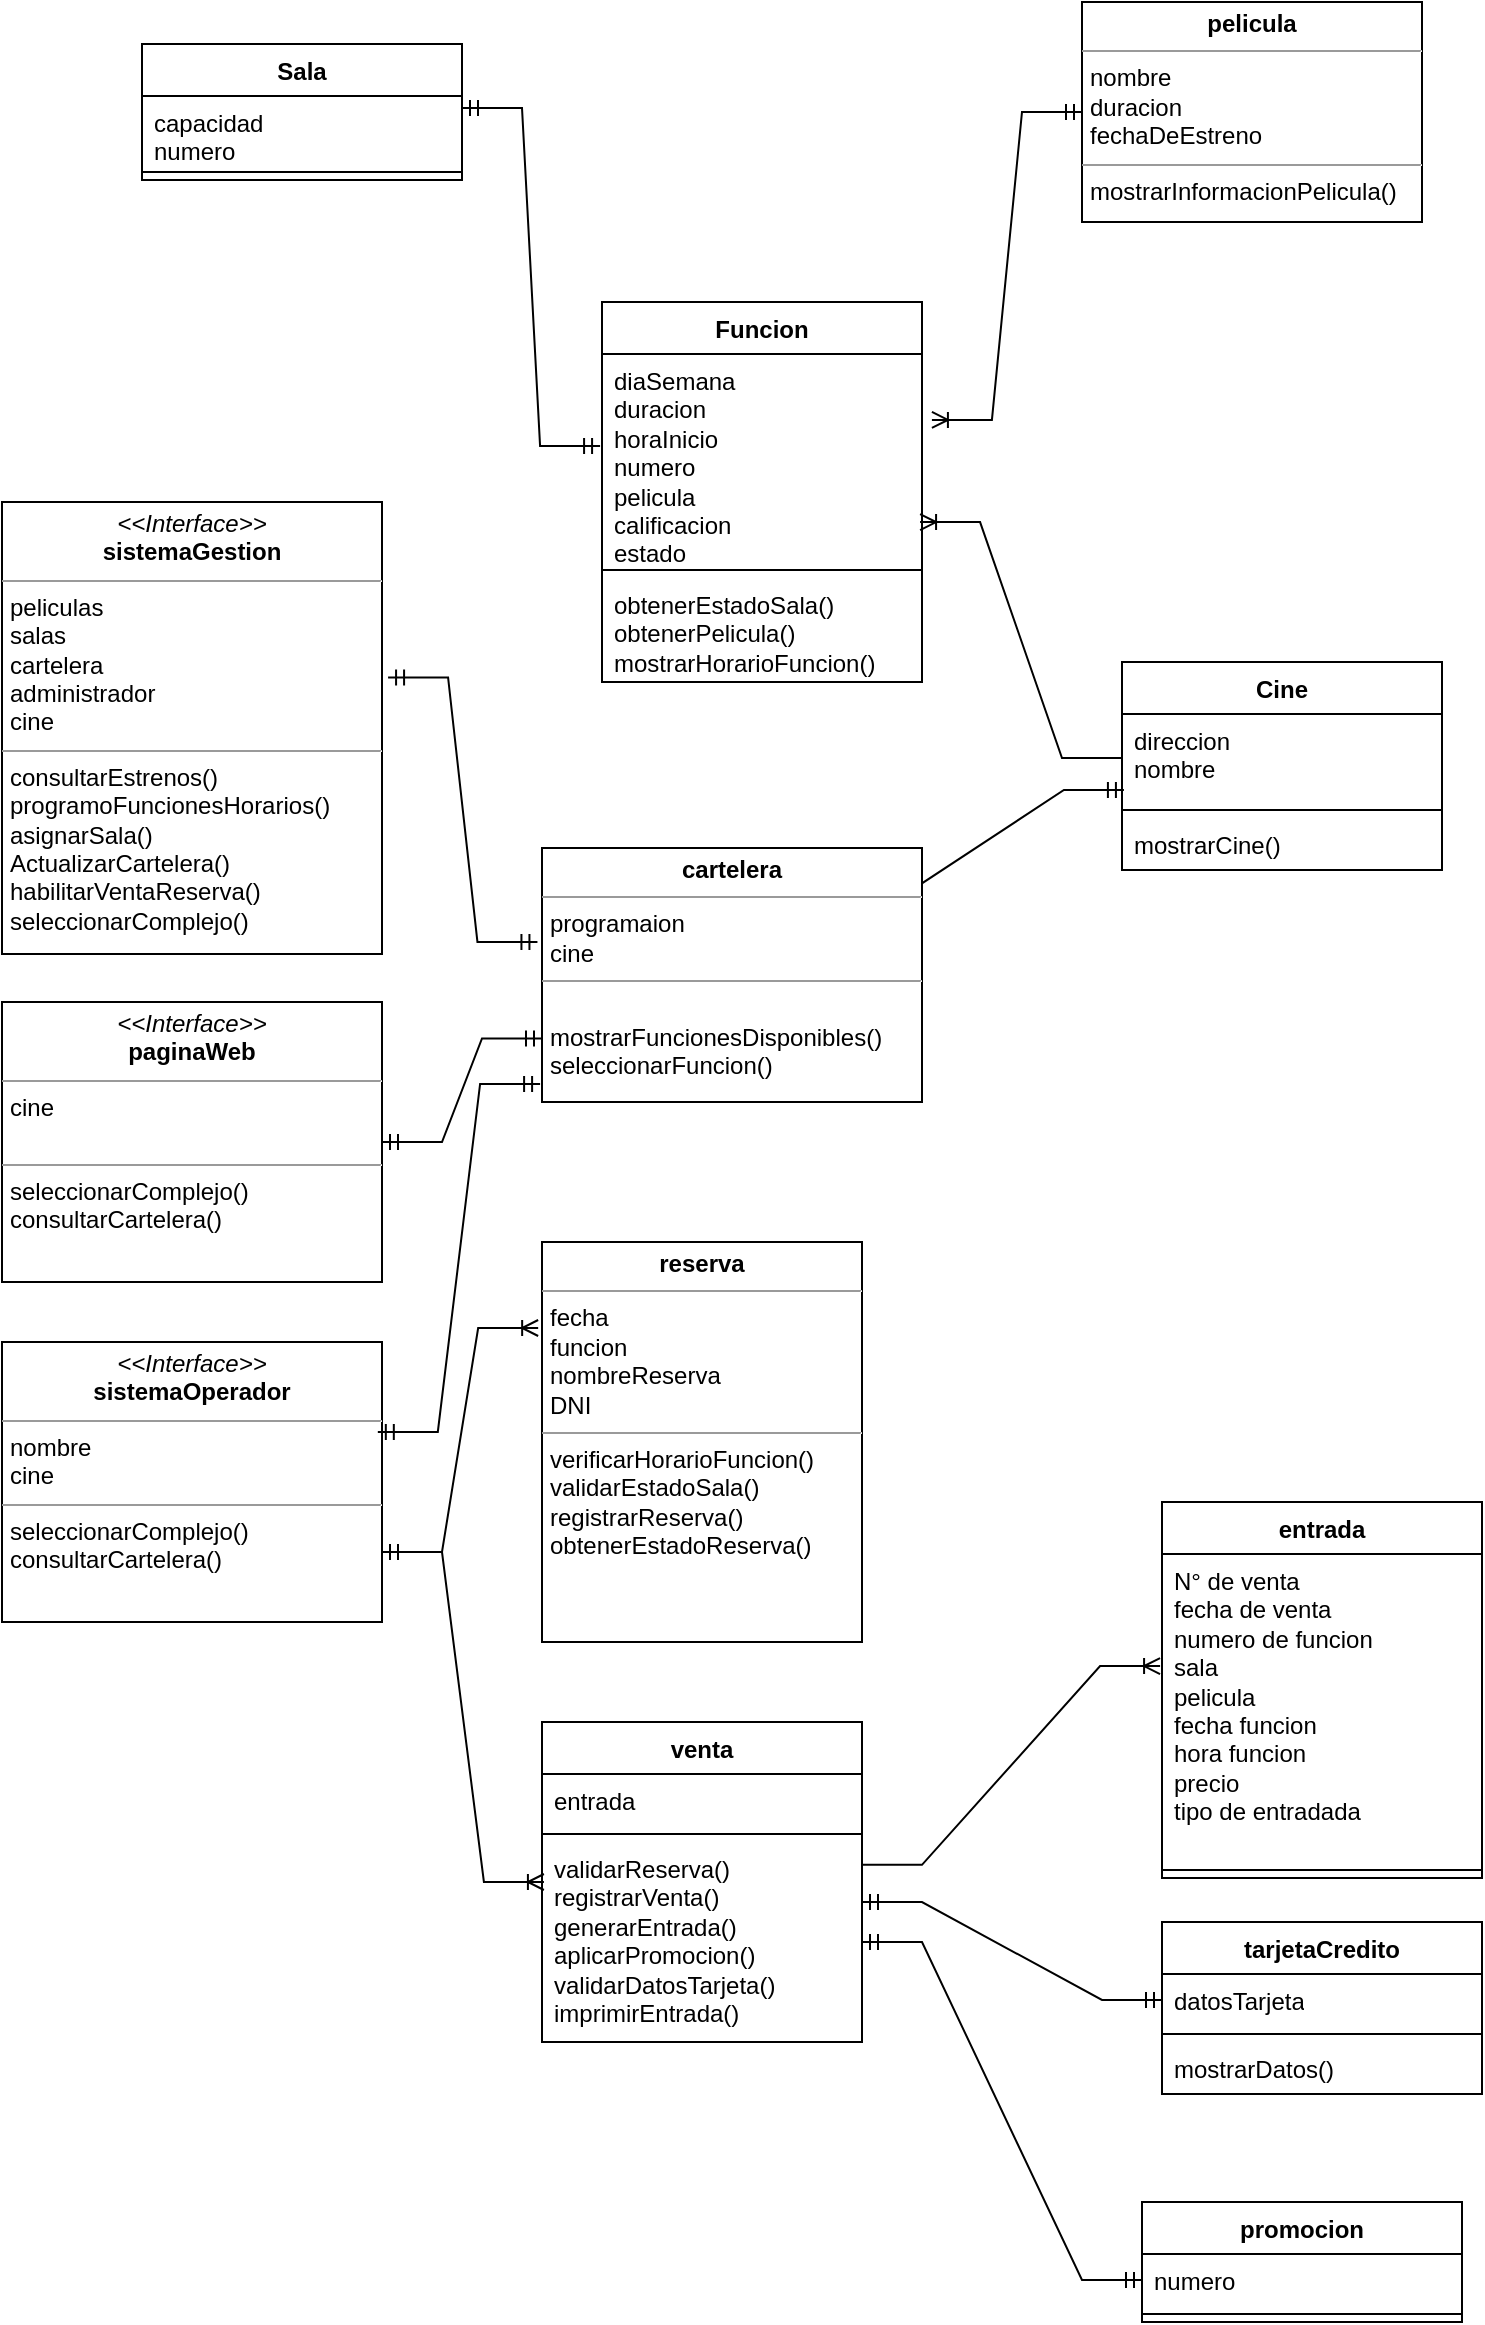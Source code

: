 <mxfile version="22.0.4" type="github">
  <diagram id="C5RBs43oDa-KdzZeNtuy" name="Page-1">
    <mxGraphModel dx="821" dy="446" grid="1" gridSize="10" guides="1" tooltips="1" connect="1" arrows="1" fold="1" page="1" pageScale="1" pageWidth="827" pageHeight="1169" math="0" shadow="0">
      <root>
        <mxCell id="WIyWlLk6GJQsqaUBKTNV-0" />
        <mxCell id="WIyWlLk6GJQsqaUBKTNV-1" parent="WIyWlLk6GJQsqaUBKTNV-0" />
        <mxCell id="b3_hu7Dlvn5-u5ag5Mb8-0" value="Funcion" style="swimlane;fontStyle=1;align=center;verticalAlign=top;childLayout=stackLayout;horizontal=1;startSize=26;horizontalStack=0;resizeParent=1;resizeParentMax=0;resizeLast=0;collapsible=1;marginBottom=0;whiteSpace=wrap;html=1;" vertex="1" parent="WIyWlLk6GJQsqaUBKTNV-1">
          <mxGeometry x="310" y="440" width="160" height="190" as="geometry" />
        </mxCell>
        <mxCell id="b3_hu7Dlvn5-u5ag5Mb8-1" value="diaSemana&lt;br&gt;duracion&lt;br&gt;horaInicio&lt;br&gt;numero&lt;br&gt;pelicula&lt;br&gt;calificacion&lt;br&gt;estado" style="text;strokeColor=none;fillColor=none;align=left;verticalAlign=top;spacingLeft=4;spacingRight=4;overflow=hidden;rotatable=0;points=[[0,0.5],[1,0.5]];portConstraint=eastwest;whiteSpace=wrap;html=1;" vertex="1" parent="b3_hu7Dlvn5-u5ag5Mb8-0">
          <mxGeometry y="26" width="160" height="104" as="geometry" />
        </mxCell>
        <mxCell id="b3_hu7Dlvn5-u5ag5Mb8-2" value="" style="line;strokeWidth=1;fillColor=none;align=left;verticalAlign=middle;spacingTop=-1;spacingLeft=3;spacingRight=3;rotatable=0;labelPosition=right;points=[];portConstraint=eastwest;strokeColor=inherit;" vertex="1" parent="b3_hu7Dlvn5-u5ag5Mb8-0">
          <mxGeometry y="130" width="160" height="8" as="geometry" />
        </mxCell>
        <mxCell id="b3_hu7Dlvn5-u5ag5Mb8-3" value="obtenerEstadoSala()&lt;br&gt;obtenerPelicula()&lt;br&gt;mostrarHorarioFuncion()" style="text;strokeColor=none;fillColor=none;align=left;verticalAlign=top;spacingLeft=4;spacingRight=4;overflow=hidden;rotatable=0;points=[[0,0.5],[1,0.5]];portConstraint=eastwest;whiteSpace=wrap;html=1;" vertex="1" parent="b3_hu7Dlvn5-u5ag5Mb8-0">
          <mxGeometry y="138" width="160" height="52" as="geometry" />
        </mxCell>
        <mxCell id="b3_hu7Dlvn5-u5ag5Mb8-4" value="&lt;p style=&quot;margin:0px;margin-top:4px;text-align:center;&quot;&gt;&lt;b&gt;pelicula&lt;/b&gt;&lt;/p&gt;&lt;hr size=&quot;1&quot;&gt;&lt;p style=&quot;margin:0px;margin-left:4px;&quot;&gt;nombre&lt;/p&gt;&lt;p style=&quot;margin:0px;margin-left:4px;&quot;&gt;duracion&lt;/p&gt;&lt;p style=&quot;margin:0px;margin-left:4px;&quot;&gt;fechaDeEstreno&lt;/p&gt;&lt;hr size=&quot;1&quot;&gt;&lt;p style=&quot;margin:0px;margin-left:4px;&quot;&gt;mostrarInformacionPelicula()&lt;/p&gt;" style="verticalAlign=top;align=left;overflow=fill;fontSize=12;fontFamily=Helvetica;html=1;whiteSpace=wrap;" vertex="1" parent="WIyWlLk6GJQsqaUBKTNV-1">
          <mxGeometry x="550" y="290" width="170" height="110" as="geometry" />
        </mxCell>
        <mxCell id="b3_hu7Dlvn5-u5ag5Mb8-5" value="Sala" style="swimlane;fontStyle=1;align=center;verticalAlign=top;childLayout=stackLayout;horizontal=1;startSize=26;horizontalStack=0;resizeParent=1;resizeParentMax=0;resizeLast=0;collapsible=1;marginBottom=0;whiteSpace=wrap;html=1;" vertex="1" parent="WIyWlLk6GJQsqaUBKTNV-1">
          <mxGeometry x="80" y="311" width="160" height="68" as="geometry" />
        </mxCell>
        <mxCell id="b3_hu7Dlvn5-u5ag5Mb8-6" value="capacidad&lt;br&gt;numero" style="text;strokeColor=none;fillColor=none;align=left;verticalAlign=top;spacingLeft=4;spacingRight=4;overflow=hidden;rotatable=0;points=[[0,0.5],[1,0.5]];portConstraint=eastwest;whiteSpace=wrap;html=1;" vertex="1" parent="b3_hu7Dlvn5-u5ag5Mb8-5">
          <mxGeometry y="26" width="160" height="34" as="geometry" />
        </mxCell>
        <mxCell id="b3_hu7Dlvn5-u5ag5Mb8-7" value="" style="line;strokeWidth=1;fillColor=none;align=left;verticalAlign=middle;spacingTop=-1;spacingLeft=3;spacingRight=3;rotatable=0;labelPosition=right;points=[];portConstraint=eastwest;strokeColor=inherit;" vertex="1" parent="b3_hu7Dlvn5-u5ag5Mb8-5">
          <mxGeometry y="60" width="160" height="8" as="geometry" />
        </mxCell>
        <mxCell id="b3_hu7Dlvn5-u5ag5Mb8-9" value="" style="edgeStyle=entityRelationEdgeStyle;fontSize=12;html=1;endArrow=ERoneToMany;startArrow=ERmandOne;rounded=0;entryX=1.031;entryY=0.317;entryDx=0;entryDy=0;entryPerimeter=0;exitX=0;exitY=0.5;exitDx=0;exitDy=0;" edge="1" parent="WIyWlLk6GJQsqaUBKTNV-1" source="b3_hu7Dlvn5-u5ag5Mb8-4" target="b3_hu7Dlvn5-u5ag5Mb8-1">
          <mxGeometry width="100" height="100" relative="1" as="geometry">
            <mxPoint x="720" y="330" as="sourcePoint" />
            <mxPoint x="660" y="478.984" as="targetPoint" />
          </mxGeometry>
        </mxCell>
        <mxCell id="b3_hu7Dlvn5-u5ag5Mb8-10" value="" style="edgeStyle=entityRelationEdgeStyle;fontSize=12;html=1;endArrow=ERmandOne;startArrow=ERmandOne;rounded=0;entryX=-0.006;entryY=0.442;entryDx=0;entryDy=0;entryPerimeter=0;exitX=1;exitY=0.176;exitDx=0;exitDy=0;exitPerimeter=0;" edge="1" parent="WIyWlLk6GJQsqaUBKTNV-1" source="b3_hu7Dlvn5-u5ag5Mb8-6" target="b3_hu7Dlvn5-u5ag5Mb8-1">
          <mxGeometry width="100" height="100" relative="1" as="geometry">
            <mxPoint x="190" y="600" as="sourcePoint" />
            <mxPoint x="290" y="500" as="targetPoint" />
          </mxGeometry>
        </mxCell>
        <mxCell id="b3_hu7Dlvn5-u5ag5Mb8-11" value="Cine" style="swimlane;fontStyle=1;align=center;verticalAlign=top;childLayout=stackLayout;horizontal=1;startSize=26;horizontalStack=0;resizeParent=1;resizeParentMax=0;resizeLast=0;collapsible=1;marginBottom=0;whiteSpace=wrap;html=1;" vertex="1" parent="WIyWlLk6GJQsqaUBKTNV-1">
          <mxGeometry x="570" y="620" width="160" height="104" as="geometry" />
        </mxCell>
        <mxCell id="b3_hu7Dlvn5-u5ag5Mb8-12" value="direccion&lt;br&gt;nombre" style="text;strokeColor=none;fillColor=none;align=left;verticalAlign=top;spacingLeft=4;spacingRight=4;overflow=hidden;rotatable=0;points=[[0,0.5],[1,0.5]];portConstraint=eastwest;whiteSpace=wrap;html=1;" vertex="1" parent="b3_hu7Dlvn5-u5ag5Mb8-11">
          <mxGeometry y="26" width="160" height="44" as="geometry" />
        </mxCell>
        <mxCell id="b3_hu7Dlvn5-u5ag5Mb8-13" value="" style="line;strokeWidth=1;fillColor=none;align=left;verticalAlign=middle;spacingTop=-1;spacingLeft=3;spacingRight=3;rotatable=0;labelPosition=right;points=[];portConstraint=eastwest;strokeColor=inherit;" vertex="1" parent="b3_hu7Dlvn5-u5ag5Mb8-11">
          <mxGeometry y="70" width="160" height="8" as="geometry" />
        </mxCell>
        <mxCell id="b3_hu7Dlvn5-u5ag5Mb8-14" value="mostrarCine()" style="text;strokeColor=none;fillColor=none;align=left;verticalAlign=top;spacingLeft=4;spacingRight=4;overflow=hidden;rotatable=0;points=[[0,0.5],[1,0.5]];portConstraint=eastwest;whiteSpace=wrap;html=1;" vertex="1" parent="b3_hu7Dlvn5-u5ag5Mb8-11">
          <mxGeometry y="78" width="160" height="26" as="geometry" />
        </mxCell>
        <mxCell id="b3_hu7Dlvn5-u5ag5Mb8-15" value="" style="edgeStyle=entityRelationEdgeStyle;fontSize=12;html=1;endArrow=ERoneToMany;rounded=0;entryX=0.994;entryY=0.808;entryDx=0;entryDy=0;entryPerimeter=0;" edge="1" parent="WIyWlLk6GJQsqaUBKTNV-1" source="b3_hu7Dlvn5-u5ag5Mb8-12" target="b3_hu7Dlvn5-u5ag5Mb8-1">
          <mxGeometry width="100" height="100" relative="1" as="geometry">
            <mxPoint x="470" y="753" as="sourcePoint" />
            <mxPoint x="570" y="530" as="targetPoint" />
          </mxGeometry>
        </mxCell>
        <mxCell id="b3_hu7Dlvn5-u5ag5Mb8-16" value="&lt;p style=&quot;margin:0px;margin-top:4px;text-align:center;&quot;&gt;&lt;i&gt;&amp;lt;&amp;lt;Interface&amp;gt;&amp;gt;&lt;/i&gt;&lt;br&gt;&lt;b&gt;sistemaGestion&lt;/b&gt;&lt;/p&gt;&lt;hr size=&quot;1&quot;&gt;&lt;p style=&quot;margin:0px;margin-left:4px;&quot;&gt;peliculas&lt;br&gt;salas&lt;/p&gt;&lt;p style=&quot;margin:0px;margin-left:4px;&quot;&gt;cartelera&lt;/p&gt;&lt;p style=&quot;margin:0px;margin-left:4px;&quot;&gt;administrador&lt;/p&gt;&lt;p style=&quot;margin:0px;margin-left:4px;&quot;&gt;cine&lt;/p&gt;&lt;hr size=&quot;1&quot;&gt;&lt;p style=&quot;margin:0px;margin-left:4px;&quot;&gt;consultarEstrenos()&lt;/p&gt;&lt;p style=&quot;margin:0px;margin-left:4px;&quot;&gt;programoFuncionesHorarios()&lt;/p&gt;&lt;p style=&quot;margin:0px;margin-left:4px;&quot;&gt;asignarSala()&lt;/p&gt;&lt;p style=&quot;margin:0px;margin-left:4px;&quot;&gt;ActualizarCartelera()&lt;/p&gt;&lt;p style=&quot;margin:0px;margin-left:4px;&quot;&gt;habilitarVentaReserva()&lt;/p&gt;&lt;p style=&quot;margin:0px;margin-left:4px;&quot;&gt;seleccionarComplejo()&lt;/p&gt;" style="verticalAlign=top;align=left;overflow=fill;fontSize=12;fontFamily=Helvetica;html=1;whiteSpace=wrap;" vertex="1" parent="WIyWlLk6GJQsqaUBKTNV-1">
          <mxGeometry x="10" y="540" width="190" height="226" as="geometry" />
        </mxCell>
        <mxCell id="b3_hu7Dlvn5-u5ag5Mb8-17" value="" style="edgeStyle=entityRelationEdgeStyle;fontSize=12;html=1;endArrow=ERmandOne;startArrow=ERmandOne;rounded=0;entryX=0.006;entryY=0.864;entryDx=0;entryDy=0;entryPerimeter=0;exitX=0.986;exitY=0.133;exitDx=0;exitDy=0;exitPerimeter=0;" edge="1" parent="WIyWlLk6GJQsqaUBKTNV-1" target="b3_hu7Dlvn5-u5ag5Mb8-12">
          <mxGeometry width="100" height="100" relative="1" as="geometry">
            <mxPoint x="438.04" y="731.98" as="sourcePoint" />
            <mxPoint x="560" y="690" as="targetPoint" />
          </mxGeometry>
        </mxCell>
        <mxCell id="b3_hu7Dlvn5-u5ag5Mb8-19" value="&lt;p style=&quot;margin:0px;margin-top:4px;text-align:center;&quot;&gt;&lt;b&gt;cartelera&lt;/b&gt;&lt;/p&gt;&lt;hr size=&quot;1&quot;&gt;&lt;p style=&quot;margin:0px;margin-left:4px;&quot;&gt;programaion&lt;/p&gt;&lt;p style=&quot;margin:0px;margin-left:4px;&quot;&gt;cine&lt;/p&gt;&lt;hr size=&quot;1&quot;&gt;&lt;p style=&quot;margin:0px;margin-left:4px;&quot;&gt;&lt;br&gt;&lt;/p&gt;&lt;p style=&quot;margin:0px;margin-left:4px;&quot;&gt;mostrarFuncionesDisponibles()&lt;/p&gt;&lt;p style=&quot;margin:0px;margin-left:4px;&quot;&gt;seleccionarFuncion()&lt;/p&gt;" style="verticalAlign=top;align=left;overflow=fill;fontSize=12;fontFamily=Helvetica;html=1;whiteSpace=wrap;" vertex="1" parent="WIyWlLk6GJQsqaUBKTNV-1">
          <mxGeometry x="280" y="713" width="190" height="127" as="geometry" />
        </mxCell>
        <mxCell id="b3_hu7Dlvn5-u5ag5Mb8-20" value="" style="edgeStyle=entityRelationEdgeStyle;fontSize=12;html=1;endArrow=ERmandOne;startArrow=ERmandOne;rounded=0;entryX=-0.012;entryY=0.37;entryDx=0;entryDy=0;entryPerimeter=0;exitX=1.016;exitY=0.388;exitDx=0;exitDy=0;exitPerimeter=0;" edge="1" parent="WIyWlLk6GJQsqaUBKTNV-1" source="b3_hu7Dlvn5-u5ag5Mb8-16" target="b3_hu7Dlvn5-u5ag5Mb8-19">
          <mxGeometry width="100" height="100" relative="1" as="geometry">
            <mxPoint x="170" y="860" as="sourcePoint" />
            <mxPoint x="270" y="760" as="targetPoint" />
          </mxGeometry>
        </mxCell>
        <mxCell id="b3_hu7Dlvn5-u5ag5Mb8-21" value="&lt;p style=&quot;margin:0px;margin-top:4px;text-align:center;&quot;&gt;&lt;i&gt;&amp;lt;&amp;lt;Interface&amp;gt;&amp;gt;&lt;/i&gt;&lt;br&gt;&lt;b&gt;paginaWeb&lt;/b&gt;&lt;/p&gt;&lt;hr size=&quot;1&quot;&gt;&lt;p style=&quot;margin:0px;margin-left:4px;&quot;&gt;cine&lt;br&gt;&lt;br&gt;&lt;/p&gt;&lt;hr size=&quot;1&quot;&gt;&lt;p style=&quot;margin:0px;margin-left:4px;&quot;&gt;seleccionarComplejo()&lt;br&gt;&lt;/p&gt;&lt;p style=&quot;margin:0px;margin-left:4px;&quot;&gt;consultarCartelera()&lt;/p&gt;" style="verticalAlign=top;align=left;overflow=fill;fontSize=12;fontFamily=Helvetica;html=1;whiteSpace=wrap;" vertex="1" parent="WIyWlLk6GJQsqaUBKTNV-1">
          <mxGeometry x="10" y="790" width="190" height="140" as="geometry" />
        </mxCell>
        <mxCell id="b3_hu7Dlvn5-u5ag5Mb8-22" value="&lt;p style=&quot;margin:0px;margin-top:4px;text-align:center;&quot;&gt;&lt;i&gt;&amp;lt;&amp;lt;Interface&amp;gt;&amp;gt;&lt;/i&gt;&lt;br&gt;&lt;b&gt;sistemaOperador&lt;/b&gt;&lt;/p&gt;&lt;hr size=&quot;1&quot;&gt;&lt;p style=&quot;margin:0px;margin-left:4px;&quot;&gt;nombre&lt;br&gt;cine&lt;/p&gt;&lt;hr size=&quot;1&quot;&gt;&lt;p style=&quot;border-color: var(--border-color); margin: 0px 0px 0px 4px;&quot;&gt;seleccionarComplejo()&lt;br style=&quot;border-color: var(--border-color);&quot;&gt;&lt;/p&gt;&lt;p style=&quot;border-color: var(--border-color); margin: 0px 0px 0px 4px;&quot;&gt;consultarCartelera()&lt;/p&gt;" style="verticalAlign=top;align=left;overflow=fill;fontSize=12;fontFamily=Helvetica;html=1;whiteSpace=wrap;" vertex="1" parent="WIyWlLk6GJQsqaUBKTNV-1">
          <mxGeometry x="10" y="960" width="190" height="140" as="geometry" />
        </mxCell>
        <mxCell id="b3_hu7Dlvn5-u5ag5Mb8-23" value="" style="edgeStyle=entityRelationEdgeStyle;fontSize=12;html=1;endArrow=ERmandOne;startArrow=ERmandOne;rounded=0;entryX=0;entryY=0.75;entryDx=0;entryDy=0;" edge="1" parent="WIyWlLk6GJQsqaUBKTNV-1" source="b3_hu7Dlvn5-u5ag5Mb8-21" target="b3_hu7Dlvn5-u5ag5Mb8-19">
          <mxGeometry width="100" height="100" relative="1" as="geometry">
            <mxPoint x="270" y="1020" as="sourcePoint" />
            <mxPoint x="370" y="920" as="targetPoint" />
          </mxGeometry>
        </mxCell>
        <mxCell id="b3_hu7Dlvn5-u5ag5Mb8-24" value="" style="edgeStyle=entityRelationEdgeStyle;fontSize=12;html=1;endArrow=ERmandOne;startArrow=ERmandOne;rounded=0;entryX=-0.005;entryY=0.929;entryDx=0;entryDy=0;exitX=0.989;exitY=0.321;exitDx=0;exitDy=0;exitPerimeter=0;entryPerimeter=0;" edge="1" parent="WIyWlLk6GJQsqaUBKTNV-1" source="b3_hu7Dlvn5-u5ag5Mb8-22" target="b3_hu7Dlvn5-u5ag5Mb8-19">
          <mxGeometry width="100" height="100" relative="1" as="geometry">
            <mxPoint x="230" y="1150" as="sourcePoint" />
            <mxPoint x="330" y="1050" as="targetPoint" />
          </mxGeometry>
        </mxCell>
        <mxCell id="b3_hu7Dlvn5-u5ag5Mb8-25" value="&lt;p style=&quot;margin:0px;margin-top:4px;text-align:center;&quot;&gt;&lt;b&gt;reserva&lt;/b&gt;&lt;/p&gt;&lt;hr size=&quot;1&quot;&gt;&lt;p style=&quot;margin:0px;margin-left:4px;&quot;&gt;fecha&lt;/p&gt;&lt;p style=&quot;margin:0px;margin-left:4px;&quot;&gt;funcion&lt;/p&gt;&lt;p style=&quot;margin:0px;margin-left:4px;&quot;&gt;nombreReserva&lt;/p&gt;&lt;p style=&quot;margin:0px;margin-left:4px;&quot;&gt;DNI&lt;/p&gt;&lt;hr size=&quot;1&quot;&gt;&lt;p style=&quot;margin:0px;margin-left:4px;&quot;&gt;verificarHorarioFuncion()&lt;/p&gt;&lt;p style=&quot;margin:0px;margin-left:4px;&quot;&gt;validarEstadoSala()&lt;/p&gt;&lt;p style=&quot;margin:0px;margin-left:4px;&quot;&gt;registrarReserva()&lt;/p&gt;&lt;p style=&quot;margin:0px;margin-left:4px;&quot;&gt;obtenerEstadoReserva()&lt;/p&gt;" style="verticalAlign=top;align=left;overflow=fill;fontSize=12;fontFamily=Helvetica;html=1;whiteSpace=wrap;" vertex="1" parent="WIyWlLk6GJQsqaUBKTNV-1">
          <mxGeometry x="280" y="910" width="160" height="200" as="geometry" />
        </mxCell>
        <mxCell id="b3_hu7Dlvn5-u5ag5Mb8-26" value="" style="edgeStyle=entityRelationEdgeStyle;fontSize=12;html=1;endArrow=ERoneToMany;rounded=0;exitX=1;exitY=0.75;exitDx=0;exitDy=0;entryX=-0.012;entryY=0.215;entryDx=0;entryDy=0;entryPerimeter=0;" edge="1" parent="WIyWlLk6GJQsqaUBKTNV-1" source="b3_hu7Dlvn5-u5ag5Mb8-22" target="b3_hu7Dlvn5-u5ag5Mb8-25">
          <mxGeometry width="100" height="100" relative="1" as="geometry">
            <mxPoint x="220" y="1080" as="sourcePoint" />
            <mxPoint x="320" y="980" as="targetPoint" />
          </mxGeometry>
        </mxCell>
        <mxCell id="b3_hu7Dlvn5-u5ag5Mb8-27" value="venta" style="swimlane;fontStyle=1;align=center;verticalAlign=top;childLayout=stackLayout;horizontal=1;startSize=26;horizontalStack=0;resizeParent=1;resizeParentMax=0;resizeLast=0;collapsible=1;marginBottom=0;whiteSpace=wrap;html=1;" vertex="1" parent="WIyWlLk6GJQsqaUBKTNV-1">
          <mxGeometry x="280" y="1150" width="160" height="160" as="geometry" />
        </mxCell>
        <mxCell id="b3_hu7Dlvn5-u5ag5Mb8-28" value="entrada" style="text;strokeColor=none;fillColor=none;align=left;verticalAlign=top;spacingLeft=4;spacingRight=4;overflow=hidden;rotatable=0;points=[[0,0.5],[1,0.5]];portConstraint=eastwest;whiteSpace=wrap;html=1;" vertex="1" parent="b3_hu7Dlvn5-u5ag5Mb8-27">
          <mxGeometry y="26" width="160" height="26" as="geometry" />
        </mxCell>
        <mxCell id="b3_hu7Dlvn5-u5ag5Mb8-29" value="" style="line;strokeWidth=1;fillColor=none;align=left;verticalAlign=middle;spacingTop=-1;spacingLeft=3;spacingRight=3;rotatable=0;labelPosition=right;points=[];portConstraint=eastwest;strokeColor=inherit;" vertex="1" parent="b3_hu7Dlvn5-u5ag5Mb8-27">
          <mxGeometry y="52" width="160" height="8" as="geometry" />
        </mxCell>
        <mxCell id="b3_hu7Dlvn5-u5ag5Mb8-30" value="validarReserva()&lt;br&gt;registrarVenta()&lt;br&gt;generarEntrada()&lt;br&gt;aplicarPromocion()&lt;br&gt;validarDatosTarjeta()&lt;br&gt;imprimirEntrada()" style="text;strokeColor=none;fillColor=none;align=left;verticalAlign=top;spacingLeft=4;spacingRight=4;overflow=hidden;rotatable=0;points=[[0,0.5],[1,0.5]];portConstraint=eastwest;whiteSpace=wrap;html=1;" vertex="1" parent="b3_hu7Dlvn5-u5ag5Mb8-27">
          <mxGeometry y="60" width="160" height="100" as="geometry" />
        </mxCell>
        <mxCell id="b3_hu7Dlvn5-u5ag5Mb8-31" value="entrada" style="swimlane;fontStyle=1;align=center;verticalAlign=top;childLayout=stackLayout;horizontal=1;startSize=26;horizontalStack=0;resizeParent=1;resizeParentMax=0;resizeLast=0;collapsible=1;marginBottom=0;whiteSpace=wrap;html=1;" vertex="1" parent="WIyWlLk6GJQsqaUBKTNV-1">
          <mxGeometry x="590" y="1040" width="160" height="188" as="geometry" />
        </mxCell>
        <mxCell id="b3_hu7Dlvn5-u5ag5Mb8-32" value="N° de venta&lt;br&gt;fecha de venta&lt;br&gt;numero de funcion&lt;br&gt;sala&lt;br&gt;pelicula&lt;br&gt;fecha funcion&lt;br&gt;hora funcion&lt;br&gt;precio&lt;br&gt;tipo de entradada" style="text;strokeColor=none;fillColor=none;align=left;verticalAlign=top;spacingLeft=4;spacingRight=4;overflow=hidden;rotatable=0;points=[[0,0.5],[1,0.5]];portConstraint=eastwest;whiteSpace=wrap;html=1;" vertex="1" parent="b3_hu7Dlvn5-u5ag5Mb8-31">
          <mxGeometry y="26" width="160" height="154" as="geometry" />
        </mxCell>
        <mxCell id="b3_hu7Dlvn5-u5ag5Mb8-33" value="" style="line;strokeWidth=1;fillColor=none;align=left;verticalAlign=middle;spacingTop=-1;spacingLeft=3;spacingRight=3;rotatable=0;labelPosition=right;points=[];portConstraint=eastwest;strokeColor=inherit;" vertex="1" parent="b3_hu7Dlvn5-u5ag5Mb8-31">
          <mxGeometry y="180" width="160" height="8" as="geometry" />
        </mxCell>
        <mxCell id="b3_hu7Dlvn5-u5ag5Mb8-35" value="tarjetaCredito" style="swimlane;fontStyle=1;align=center;verticalAlign=top;childLayout=stackLayout;horizontal=1;startSize=26;horizontalStack=0;resizeParent=1;resizeParentMax=0;resizeLast=0;collapsible=1;marginBottom=0;whiteSpace=wrap;html=1;" vertex="1" parent="WIyWlLk6GJQsqaUBKTNV-1">
          <mxGeometry x="590" y="1250" width="160" height="86" as="geometry" />
        </mxCell>
        <mxCell id="b3_hu7Dlvn5-u5ag5Mb8-36" value="datosTarjeta" style="text;strokeColor=none;fillColor=none;align=left;verticalAlign=top;spacingLeft=4;spacingRight=4;overflow=hidden;rotatable=0;points=[[0,0.5],[1,0.5]];portConstraint=eastwest;whiteSpace=wrap;html=1;" vertex="1" parent="b3_hu7Dlvn5-u5ag5Mb8-35">
          <mxGeometry y="26" width="160" height="26" as="geometry" />
        </mxCell>
        <mxCell id="b3_hu7Dlvn5-u5ag5Mb8-37" value="" style="line;strokeWidth=1;fillColor=none;align=left;verticalAlign=middle;spacingTop=-1;spacingLeft=3;spacingRight=3;rotatable=0;labelPosition=right;points=[];portConstraint=eastwest;strokeColor=inherit;" vertex="1" parent="b3_hu7Dlvn5-u5ag5Mb8-35">
          <mxGeometry y="52" width="160" height="8" as="geometry" />
        </mxCell>
        <mxCell id="b3_hu7Dlvn5-u5ag5Mb8-38" value="mostrarDatos()" style="text;strokeColor=none;fillColor=none;align=left;verticalAlign=top;spacingLeft=4;spacingRight=4;overflow=hidden;rotatable=0;points=[[0,0.5],[1,0.5]];portConstraint=eastwest;whiteSpace=wrap;html=1;" vertex="1" parent="b3_hu7Dlvn5-u5ag5Mb8-35">
          <mxGeometry y="60" width="160" height="26" as="geometry" />
        </mxCell>
        <mxCell id="b3_hu7Dlvn5-u5ag5Mb8-39" value="promocion" style="swimlane;fontStyle=1;align=center;verticalAlign=top;childLayout=stackLayout;horizontal=1;startSize=26;horizontalStack=0;resizeParent=1;resizeParentMax=0;resizeLast=0;collapsible=1;marginBottom=0;whiteSpace=wrap;html=1;" vertex="1" parent="WIyWlLk6GJQsqaUBKTNV-1">
          <mxGeometry x="580" y="1390" width="160" height="60" as="geometry" />
        </mxCell>
        <mxCell id="b3_hu7Dlvn5-u5ag5Mb8-40" value="numero" style="text;strokeColor=none;fillColor=none;align=left;verticalAlign=top;spacingLeft=4;spacingRight=4;overflow=hidden;rotatable=0;points=[[0,0.5],[1,0.5]];portConstraint=eastwest;whiteSpace=wrap;html=1;" vertex="1" parent="b3_hu7Dlvn5-u5ag5Mb8-39">
          <mxGeometry y="26" width="160" height="26" as="geometry" />
        </mxCell>
        <mxCell id="b3_hu7Dlvn5-u5ag5Mb8-41" value="" style="line;strokeWidth=1;fillColor=none;align=left;verticalAlign=middle;spacingTop=-1;spacingLeft=3;spacingRight=3;rotatable=0;labelPosition=right;points=[];portConstraint=eastwest;strokeColor=inherit;" vertex="1" parent="b3_hu7Dlvn5-u5ag5Mb8-39">
          <mxGeometry y="52" width="160" height="8" as="geometry" />
        </mxCell>
        <mxCell id="b3_hu7Dlvn5-u5ag5Mb8-45" value="" style="edgeStyle=entityRelationEdgeStyle;fontSize=12;html=1;endArrow=ERoneToMany;rounded=0;entryX=-0.006;entryY=0.364;entryDx=0;entryDy=0;entryPerimeter=0;exitX=1;exitY=0.114;exitDx=0;exitDy=0;exitPerimeter=0;" edge="1" parent="WIyWlLk6GJQsqaUBKTNV-1" source="b3_hu7Dlvn5-u5ag5Mb8-30" target="b3_hu7Dlvn5-u5ag5Mb8-32">
          <mxGeometry width="100" height="100" relative="1" as="geometry">
            <mxPoint x="480" y="1300" as="sourcePoint" />
            <mxPoint x="580" y="1200" as="targetPoint" />
          </mxGeometry>
        </mxCell>
        <mxCell id="b3_hu7Dlvn5-u5ag5Mb8-46" value="" style="edgeStyle=entityRelationEdgeStyle;fontSize=12;html=1;endArrow=ERmandOne;startArrow=ERmandOne;rounded=0;exitX=1;exitY=0.5;exitDx=0;exitDy=0;entryX=0;entryY=0.5;entryDx=0;entryDy=0;" edge="1" parent="WIyWlLk6GJQsqaUBKTNV-1" source="b3_hu7Dlvn5-u5ag5Mb8-30" target="b3_hu7Dlvn5-u5ag5Mb8-40">
          <mxGeometry width="100" height="100" relative="1" as="geometry">
            <mxPoint x="480" y="1370" as="sourcePoint" />
            <mxPoint x="580" y="1270" as="targetPoint" />
          </mxGeometry>
        </mxCell>
        <mxCell id="b3_hu7Dlvn5-u5ag5Mb8-47" value="" style="edgeStyle=entityRelationEdgeStyle;fontSize=12;html=1;endArrow=ERmandOne;startArrow=ERmandOne;rounded=0;entryX=0;entryY=0.5;entryDx=0;entryDy=0;" edge="1" parent="WIyWlLk6GJQsqaUBKTNV-1" target="b3_hu7Dlvn5-u5ag5Mb8-36">
          <mxGeometry width="100" height="100" relative="1" as="geometry">
            <mxPoint x="440" y="1240" as="sourcePoint" />
            <mxPoint x="540" y="1140" as="targetPoint" />
          </mxGeometry>
        </mxCell>
        <mxCell id="b3_hu7Dlvn5-u5ag5Mb8-49" value="" style="edgeStyle=entityRelationEdgeStyle;fontSize=12;html=1;endArrow=ERoneToMany;startArrow=ERmandOne;rounded=0;entryX=0.006;entryY=0.2;entryDx=0;entryDy=0;entryPerimeter=0;exitX=1;exitY=0.75;exitDx=0;exitDy=0;" edge="1" parent="WIyWlLk6GJQsqaUBKTNV-1" source="b3_hu7Dlvn5-u5ag5Mb8-22" target="b3_hu7Dlvn5-u5ag5Mb8-30">
          <mxGeometry width="100" height="100" relative="1" as="geometry">
            <mxPoint x="100" y="1310" as="sourcePoint" />
            <mxPoint x="200" y="1210" as="targetPoint" />
          </mxGeometry>
        </mxCell>
      </root>
    </mxGraphModel>
  </diagram>
</mxfile>
